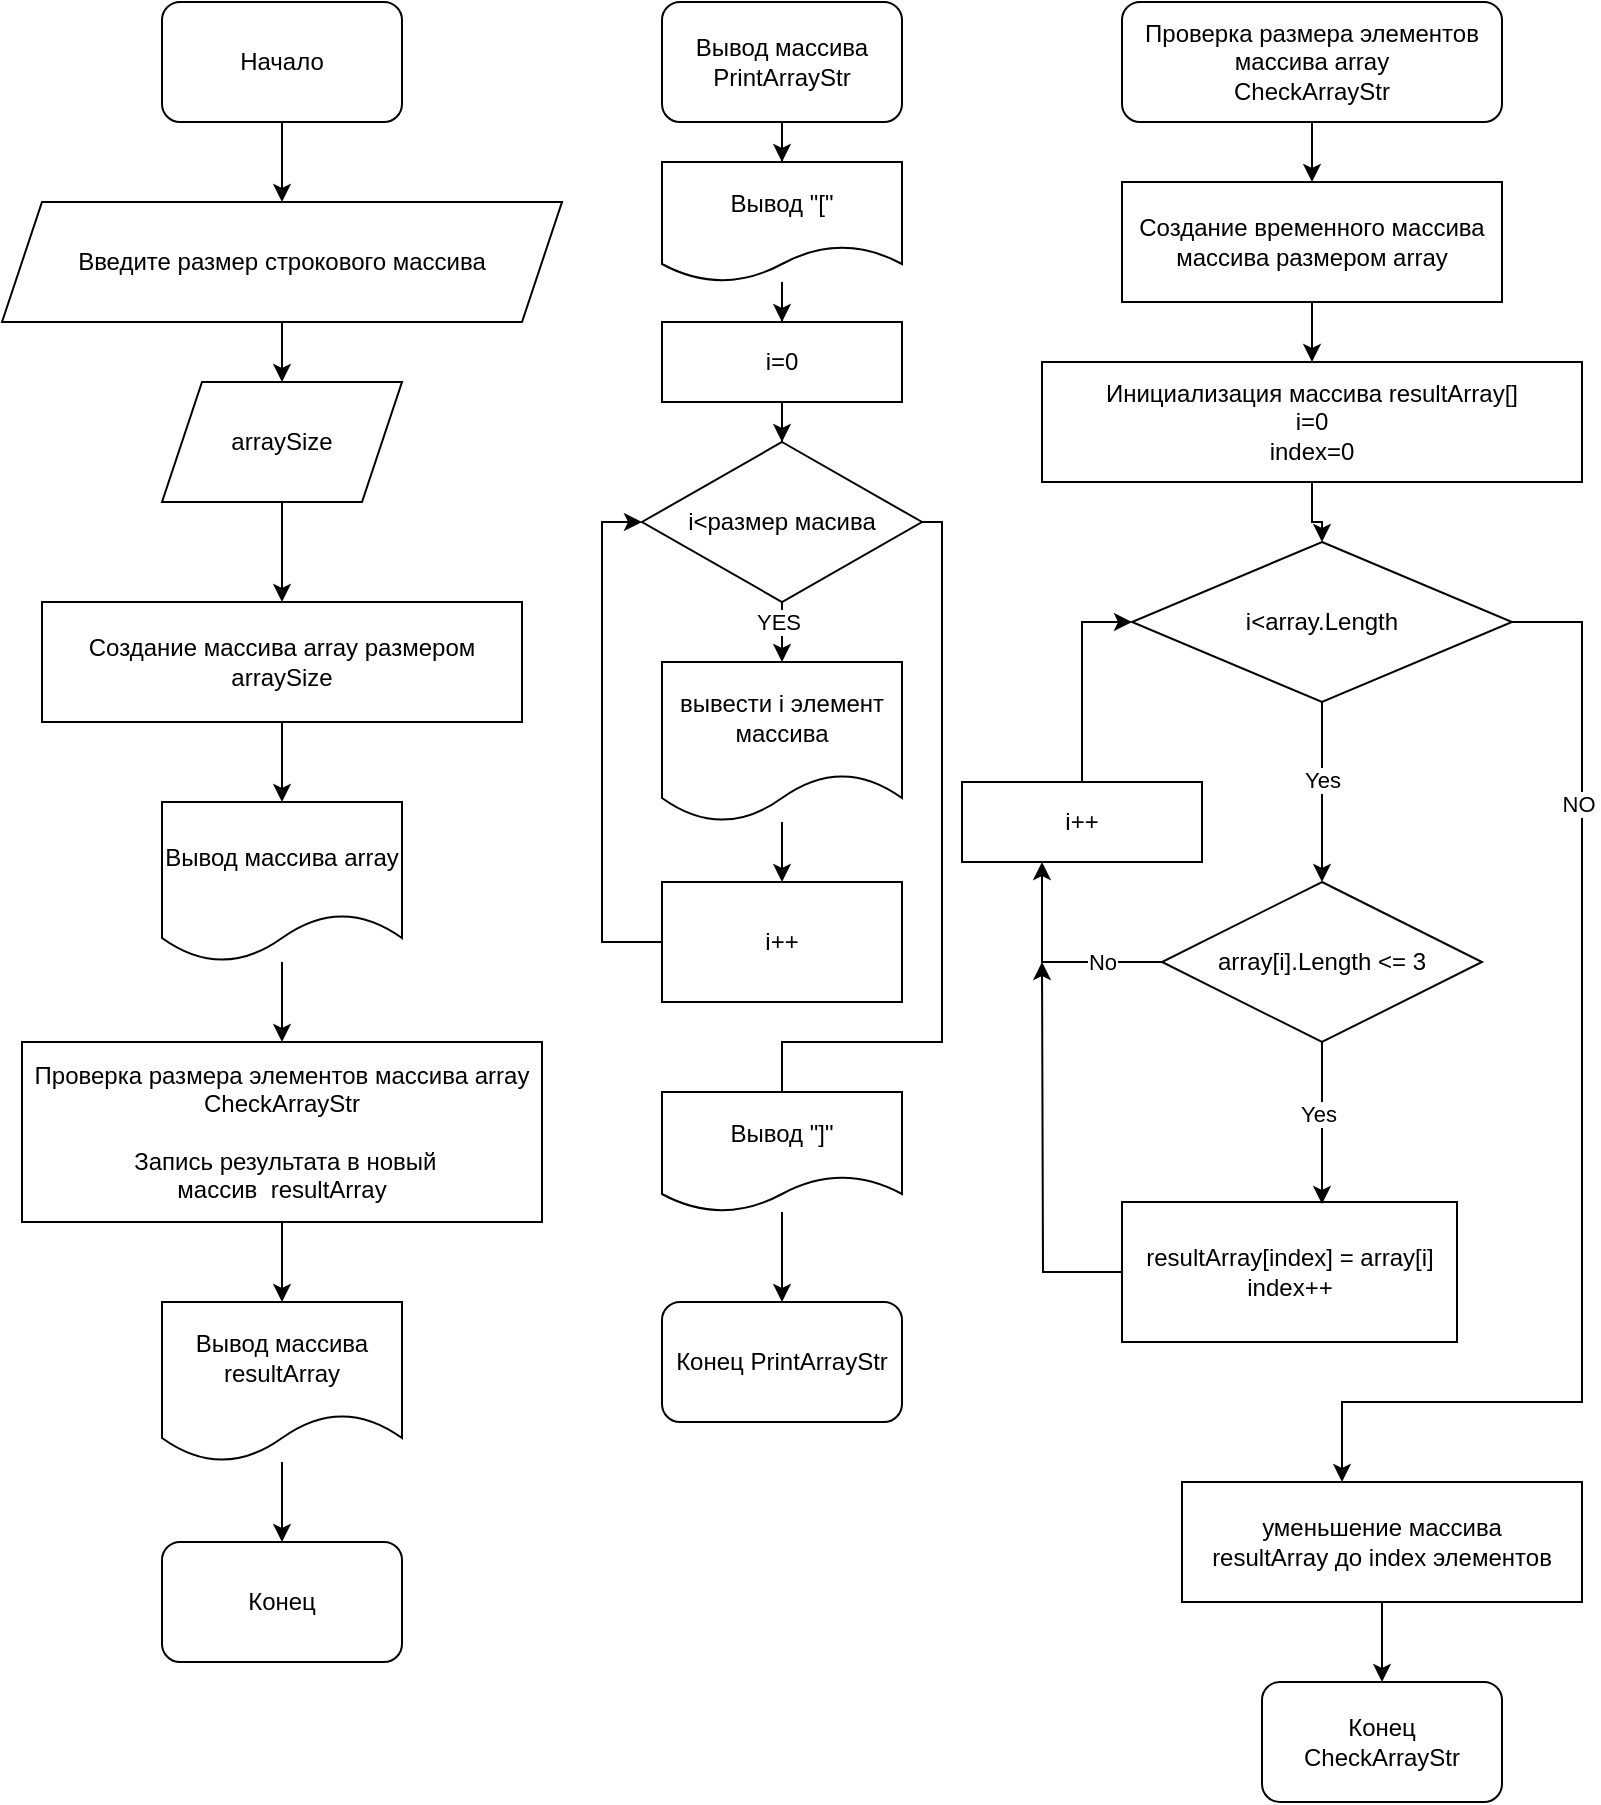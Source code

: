<mxfile version="22.1.3" type="device">
  <diagram name="Страница — 1" id="O2L_s_Bmh01QVNMG9ZfW">
    <mxGraphModel dx="746" dy="711" grid="1" gridSize="10" guides="1" tooltips="1" connect="1" arrows="1" fold="1" page="1" pageScale="1" pageWidth="827" pageHeight="1169" math="0" shadow="0">
      <root>
        <mxCell id="0" />
        <mxCell id="1" parent="0" />
        <mxCell id="_iVS5pnN7EHjjZFN2fSk-10" value="" style="edgeStyle=orthogonalEdgeStyle;rounded=0;orthogonalLoop=1;jettySize=auto;html=1;" edge="1" parent="1" source="_iVS5pnN7EHjjZFN2fSk-2" target="_iVS5pnN7EHjjZFN2fSk-9">
          <mxGeometry relative="1" as="geometry" />
        </mxCell>
        <mxCell id="_iVS5pnN7EHjjZFN2fSk-2" value="Начало" style="rounded=1;whiteSpace=wrap;html=1;" vertex="1" parent="1">
          <mxGeometry x="90" y="10" width="120" height="60" as="geometry" />
        </mxCell>
        <mxCell id="_iVS5pnN7EHjjZFN2fSk-12" value="" style="edgeStyle=orthogonalEdgeStyle;rounded=0;orthogonalLoop=1;jettySize=auto;html=1;" edge="1" parent="1" source="_iVS5pnN7EHjjZFN2fSk-14" target="_iVS5pnN7EHjjZFN2fSk-11">
          <mxGeometry relative="1" as="geometry" />
        </mxCell>
        <mxCell id="_iVS5pnN7EHjjZFN2fSk-9" value="Введите размер строкового массива" style="shape=parallelogram;perimeter=parallelogramPerimeter;whiteSpace=wrap;html=1;fixedSize=1;" vertex="1" parent="1">
          <mxGeometry x="10" y="110" width="280" height="60" as="geometry" />
        </mxCell>
        <mxCell id="_iVS5pnN7EHjjZFN2fSk-16" value="" style="edgeStyle=orthogonalEdgeStyle;rounded=0;orthogonalLoop=1;jettySize=auto;html=1;" edge="1" parent="1" source="_iVS5pnN7EHjjZFN2fSk-11" target="_iVS5pnN7EHjjZFN2fSk-15">
          <mxGeometry relative="1" as="geometry" />
        </mxCell>
        <mxCell id="_iVS5pnN7EHjjZFN2fSk-11" value="Cоздание массива array размером arraySize" style="whiteSpace=wrap;html=1;" vertex="1" parent="1">
          <mxGeometry x="30" y="310" width="240" height="60" as="geometry" />
        </mxCell>
        <mxCell id="_iVS5pnN7EHjjZFN2fSk-13" value="" style="edgeStyle=orthogonalEdgeStyle;rounded=0;orthogonalLoop=1;jettySize=auto;html=1;" edge="1" parent="1" source="_iVS5pnN7EHjjZFN2fSk-9" target="_iVS5pnN7EHjjZFN2fSk-14">
          <mxGeometry relative="1" as="geometry">
            <mxPoint x="150" y="170" as="sourcePoint" />
            <mxPoint x="150" y="350" as="targetPoint" />
          </mxGeometry>
        </mxCell>
        <mxCell id="_iVS5pnN7EHjjZFN2fSk-14" value="arraySize" style="shape=parallelogram;perimeter=parallelogramPerimeter;whiteSpace=wrap;html=1;fixedSize=1;" vertex="1" parent="1">
          <mxGeometry x="90" y="200" width="120" height="60" as="geometry" />
        </mxCell>
        <mxCell id="_iVS5pnN7EHjjZFN2fSk-18" value="" style="edgeStyle=orthogonalEdgeStyle;rounded=0;orthogonalLoop=1;jettySize=auto;html=1;" edge="1" parent="1" source="_iVS5pnN7EHjjZFN2fSk-15" target="_iVS5pnN7EHjjZFN2fSk-17">
          <mxGeometry relative="1" as="geometry" />
        </mxCell>
        <mxCell id="_iVS5pnN7EHjjZFN2fSk-15" value="Вывод массива array" style="shape=document;whiteSpace=wrap;html=1;boundedLbl=1;" vertex="1" parent="1">
          <mxGeometry x="90" y="410" width="120" height="80" as="geometry" />
        </mxCell>
        <mxCell id="_iVS5pnN7EHjjZFN2fSk-23" value="" style="edgeStyle=orthogonalEdgeStyle;rounded=0;orthogonalLoop=1;jettySize=auto;html=1;" edge="1" parent="1" source="_iVS5pnN7EHjjZFN2fSk-17" target="_iVS5pnN7EHjjZFN2fSk-22">
          <mxGeometry relative="1" as="geometry" />
        </mxCell>
        <mxCell id="_iVS5pnN7EHjjZFN2fSk-17" value="Проверка размера элементов массива array&lt;br&gt;CheckArrayStr&lt;br&gt;&lt;br&gt;&amp;nbsp;Запись результата в новый массив&amp;nbsp;&amp;nbsp;resultArray" style="whiteSpace=wrap;html=1;" vertex="1" parent="1">
          <mxGeometry x="20" y="530" width="260" height="90" as="geometry" />
        </mxCell>
        <mxCell id="_iVS5pnN7EHjjZFN2fSk-27" value="" style="edgeStyle=orthogonalEdgeStyle;rounded=0;orthogonalLoop=1;jettySize=auto;html=1;" edge="1" parent="1" source="_iVS5pnN7EHjjZFN2fSk-21" target="_iVS5pnN7EHjjZFN2fSk-26">
          <mxGeometry relative="1" as="geometry" />
        </mxCell>
        <mxCell id="_iVS5pnN7EHjjZFN2fSk-21" value="Проверка размера элементов массива array&lt;br&gt;CheckArrayStr" style="rounded=1;whiteSpace=wrap;html=1;" vertex="1" parent="1">
          <mxGeometry x="570" y="10" width="190" height="60" as="geometry" />
        </mxCell>
        <mxCell id="_iVS5pnN7EHjjZFN2fSk-25" value="" style="edgeStyle=orthogonalEdgeStyle;rounded=0;orthogonalLoop=1;jettySize=auto;html=1;" edge="1" parent="1" source="_iVS5pnN7EHjjZFN2fSk-22" target="_iVS5pnN7EHjjZFN2fSk-24">
          <mxGeometry relative="1" as="geometry" />
        </mxCell>
        <mxCell id="_iVS5pnN7EHjjZFN2fSk-22" value="Вывод массива resultArray" style="shape=document;whiteSpace=wrap;html=1;boundedLbl=1;" vertex="1" parent="1">
          <mxGeometry x="90" y="660" width="120" height="80" as="geometry" />
        </mxCell>
        <mxCell id="_iVS5pnN7EHjjZFN2fSk-24" value="Конец" style="rounded=1;whiteSpace=wrap;html=1;" vertex="1" parent="1">
          <mxGeometry x="90" y="780" width="120" height="60" as="geometry" />
        </mxCell>
        <mxCell id="_iVS5pnN7EHjjZFN2fSk-29" value="" style="edgeStyle=orthogonalEdgeStyle;rounded=0;orthogonalLoop=1;jettySize=auto;html=1;" edge="1" parent="1" source="_iVS5pnN7EHjjZFN2fSk-26" target="_iVS5pnN7EHjjZFN2fSk-28">
          <mxGeometry relative="1" as="geometry" />
        </mxCell>
        <mxCell id="_iVS5pnN7EHjjZFN2fSk-26" value="Создание временного массива массива размером array" style="rounded=0;whiteSpace=wrap;html=1;" vertex="1" parent="1">
          <mxGeometry x="570" y="100" width="190" height="60" as="geometry" />
        </mxCell>
        <mxCell id="_iVS5pnN7EHjjZFN2fSk-31" value="" style="edgeStyle=orthogonalEdgeStyle;rounded=0;orthogonalLoop=1;jettySize=auto;html=1;" edge="1" parent="1" source="_iVS5pnN7EHjjZFN2fSk-28" target="_iVS5pnN7EHjjZFN2fSk-30">
          <mxGeometry relative="1" as="geometry" />
        </mxCell>
        <mxCell id="_iVS5pnN7EHjjZFN2fSk-28" value="Инициализация массива resultArray[]&lt;br&gt;i=0&lt;br&gt;index=0" style="whiteSpace=wrap;html=1;rounded=0;" vertex="1" parent="1">
          <mxGeometry x="530" y="190" width="270" height="60" as="geometry" />
        </mxCell>
        <mxCell id="_iVS5pnN7EHjjZFN2fSk-39" value="" style="edgeStyle=orthogonalEdgeStyle;rounded=0;orthogonalLoop=1;jettySize=auto;html=1;" edge="1" parent="1" source="_iVS5pnN7EHjjZFN2fSk-30" target="_iVS5pnN7EHjjZFN2fSk-38">
          <mxGeometry relative="1" as="geometry">
            <Array as="points">
              <mxPoint x="800" y="320" />
              <mxPoint x="800" y="710" />
              <mxPoint x="680" y="710" />
            </Array>
          </mxGeometry>
        </mxCell>
        <mxCell id="_iVS5pnN7EHjjZFN2fSk-41" value="NO" style="edgeLabel;html=1;align=center;verticalAlign=middle;resizable=0;points=[];" vertex="1" connectable="0" parent="_iVS5pnN7EHjjZFN2fSk-39">
          <mxGeometry x="-0.571" y="-2" relative="1" as="geometry">
            <mxPoint as="offset" />
          </mxGeometry>
        </mxCell>
        <mxCell id="_iVS5pnN7EHjjZFN2fSk-46" style="edgeStyle=orthogonalEdgeStyle;rounded=0;orthogonalLoop=1;jettySize=auto;html=1;entryX=0.5;entryY=0;entryDx=0;entryDy=0;" edge="1" parent="1" source="_iVS5pnN7EHjjZFN2fSk-30" target="_iVS5pnN7EHjjZFN2fSk-42">
          <mxGeometry relative="1" as="geometry" />
        </mxCell>
        <mxCell id="_iVS5pnN7EHjjZFN2fSk-47" value="Yes" style="edgeLabel;html=1;align=center;verticalAlign=middle;resizable=0;points=[];" vertex="1" connectable="0" parent="_iVS5pnN7EHjjZFN2fSk-46">
          <mxGeometry x="-0.15" relative="1" as="geometry">
            <mxPoint as="offset" />
          </mxGeometry>
        </mxCell>
        <mxCell id="_iVS5pnN7EHjjZFN2fSk-30" value="i&amp;lt;array.Length" style="rhombus;whiteSpace=wrap;html=1;" vertex="1" parent="1">
          <mxGeometry x="575" y="280" width="190" height="80" as="geometry" />
        </mxCell>
        <mxCell id="_iVS5pnN7EHjjZFN2fSk-54" style="edgeStyle=orthogonalEdgeStyle;rounded=0;orthogonalLoop=1;jettySize=auto;html=1;" edge="1" parent="1" source="_iVS5pnN7EHjjZFN2fSk-32">
          <mxGeometry relative="1" as="geometry">
            <mxPoint x="530" y="490" as="targetPoint" />
          </mxGeometry>
        </mxCell>
        <mxCell id="_iVS5pnN7EHjjZFN2fSk-32" value="resultArray[index] = array[i]&lt;br&gt;index++" style="rounded=0;whiteSpace=wrap;html=1;" vertex="1" parent="1">
          <mxGeometry x="570" y="610" width="167.5" height="70" as="geometry" />
        </mxCell>
        <mxCell id="_iVS5pnN7EHjjZFN2fSk-57" value="" style="edgeStyle=orthogonalEdgeStyle;rounded=0;orthogonalLoop=1;jettySize=auto;html=1;" edge="1" parent="1" source="_iVS5pnN7EHjjZFN2fSk-38" target="_iVS5pnN7EHjjZFN2fSk-56">
          <mxGeometry relative="1" as="geometry" />
        </mxCell>
        <mxCell id="_iVS5pnN7EHjjZFN2fSk-38" value="уменьшение массива&lt;br&gt;resultArray до index элементов" style="whiteSpace=wrap;html=1;" vertex="1" parent="1">
          <mxGeometry x="600" y="750" width="200" height="60" as="geometry" />
        </mxCell>
        <mxCell id="_iVS5pnN7EHjjZFN2fSk-51" style="edgeStyle=orthogonalEdgeStyle;rounded=0;orthogonalLoop=1;jettySize=auto;html=1;" edge="1" parent="1" source="_iVS5pnN7EHjjZFN2fSk-42" target="_iVS5pnN7EHjjZFN2fSk-49">
          <mxGeometry relative="1" as="geometry">
            <Array as="points">
              <mxPoint x="530" y="490" />
            </Array>
          </mxGeometry>
        </mxCell>
        <mxCell id="_iVS5pnN7EHjjZFN2fSk-55" value="No" style="edgeLabel;html=1;align=center;verticalAlign=middle;resizable=0;points=[];" vertex="1" connectable="0" parent="_iVS5pnN7EHjjZFN2fSk-51">
          <mxGeometry x="-0.455" relative="1" as="geometry">
            <mxPoint as="offset" />
          </mxGeometry>
        </mxCell>
        <mxCell id="_iVS5pnN7EHjjZFN2fSk-42" value="array[i].Length &amp;lt;= 3" style="rhombus;whiteSpace=wrap;html=1;" vertex="1" parent="1">
          <mxGeometry x="590" y="450" width="160" height="80" as="geometry" />
        </mxCell>
        <mxCell id="_iVS5pnN7EHjjZFN2fSk-43" style="edgeStyle=orthogonalEdgeStyle;rounded=0;orthogonalLoop=1;jettySize=auto;html=1;entryX=0.597;entryY=0.014;entryDx=0;entryDy=0;entryPerimeter=0;" edge="1" parent="1" source="_iVS5pnN7EHjjZFN2fSk-42" target="_iVS5pnN7EHjjZFN2fSk-32">
          <mxGeometry relative="1" as="geometry" />
        </mxCell>
        <mxCell id="_iVS5pnN7EHjjZFN2fSk-44" value="Yes" style="edgeLabel;html=1;align=center;verticalAlign=middle;resizable=0;points=[];" vertex="1" connectable="0" parent="_iVS5pnN7EHjjZFN2fSk-43">
          <mxGeometry x="-0.114" y="-2" relative="1" as="geometry">
            <mxPoint as="offset" />
          </mxGeometry>
        </mxCell>
        <mxCell id="_iVS5pnN7EHjjZFN2fSk-53" style="edgeStyle=orthogonalEdgeStyle;rounded=0;orthogonalLoop=1;jettySize=auto;html=1;entryX=0;entryY=0.5;entryDx=0;entryDy=0;" edge="1" parent="1" source="_iVS5pnN7EHjjZFN2fSk-49" target="_iVS5pnN7EHjjZFN2fSk-30">
          <mxGeometry relative="1" as="geometry" />
        </mxCell>
        <mxCell id="_iVS5pnN7EHjjZFN2fSk-49" value="i++" style="rounded=0;whiteSpace=wrap;html=1;" vertex="1" parent="1">
          <mxGeometry x="490" y="400" width="120" height="40" as="geometry" />
        </mxCell>
        <mxCell id="_iVS5pnN7EHjjZFN2fSk-56" value="Конец&lt;br&gt;CheckArrayStr" style="rounded=1;whiteSpace=wrap;html=1;" vertex="1" parent="1">
          <mxGeometry x="640" y="850" width="120" height="60" as="geometry" />
        </mxCell>
        <mxCell id="_iVS5pnN7EHjjZFN2fSk-76" value="" style="edgeStyle=orthogonalEdgeStyle;rounded=0;orthogonalLoop=1;jettySize=auto;html=1;" edge="1" parent="1" source="_iVS5pnN7EHjjZFN2fSk-58" target="_iVS5pnN7EHjjZFN2fSk-75">
          <mxGeometry relative="1" as="geometry" />
        </mxCell>
        <mxCell id="_iVS5pnN7EHjjZFN2fSk-58" value="Вывод массива&lt;br&gt;PrintArrayStr" style="rounded=1;whiteSpace=wrap;html=1;" vertex="1" parent="1">
          <mxGeometry x="340" y="10" width="120" height="60" as="geometry" />
        </mxCell>
        <mxCell id="_iVS5pnN7EHjjZFN2fSk-64" value="" style="edgeStyle=orthogonalEdgeStyle;rounded=0;orthogonalLoop=1;jettySize=auto;html=1;" edge="1" parent="1" source="_iVS5pnN7EHjjZFN2fSk-59" target="_iVS5pnN7EHjjZFN2fSk-63">
          <mxGeometry relative="1" as="geometry" />
        </mxCell>
        <mxCell id="_iVS5pnN7EHjjZFN2fSk-59" value="вывести i элемент массива" style="shape=document;whiteSpace=wrap;html=1;boundedLbl=1;rounded=1;" vertex="1" parent="1">
          <mxGeometry x="340" y="340" width="120" height="80" as="geometry" />
        </mxCell>
        <mxCell id="_iVS5pnN7EHjjZFN2fSk-66" value="" style="edgeStyle=orthogonalEdgeStyle;rounded=0;orthogonalLoop=1;jettySize=auto;html=1;" edge="1" parent="1" source="_iVS5pnN7EHjjZFN2fSk-61" target="_iVS5pnN7EHjjZFN2fSk-59">
          <mxGeometry relative="1" as="geometry" />
        </mxCell>
        <mxCell id="_iVS5pnN7EHjjZFN2fSk-67" value="YES" style="edgeLabel;html=1;align=center;verticalAlign=middle;resizable=0;points=[];" vertex="1" connectable="0" parent="_iVS5pnN7EHjjZFN2fSk-66">
          <mxGeometry x="0.2" y="-2" relative="1" as="geometry">
            <mxPoint as="offset" />
          </mxGeometry>
        </mxCell>
        <mxCell id="_iVS5pnN7EHjjZFN2fSk-68" style="edgeStyle=orthogonalEdgeStyle;rounded=0;orthogonalLoop=1;jettySize=auto;html=1;" edge="1" parent="1" source="_iVS5pnN7EHjjZFN2fSk-61">
          <mxGeometry relative="1" as="geometry">
            <mxPoint x="400" y="600" as="targetPoint" />
            <Array as="points">
              <mxPoint x="480" y="270" />
              <mxPoint x="480" y="530" />
              <mxPoint x="400" y="530" />
            </Array>
          </mxGeometry>
        </mxCell>
        <mxCell id="_iVS5pnN7EHjjZFN2fSk-61" value="i&amp;lt;размер масива" style="rhombus;whiteSpace=wrap;html=1;" vertex="1" parent="1">
          <mxGeometry x="330" y="230" width="140" height="80" as="geometry" />
        </mxCell>
        <mxCell id="_iVS5pnN7EHjjZFN2fSk-72" value="" style="edgeStyle=orthogonalEdgeStyle;rounded=0;orthogonalLoop=1;jettySize=auto;html=1;" edge="1" parent="1" source="_iVS5pnN7EHjjZFN2fSk-62" target="_iVS5pnN7EHjjZFN2fSk-61">
          <mxGeometry relative="1" as="geometry" />
        </mxCell>
        <mxCell id="_iVS5pnN7EHjjZFN2fSk-62" value="i=0" style="rounded=0;whiteSpace=wrap;html=1;" vertex="1" parent="1">
          <mxGeometry x="340" y="170" width="120" height="40" as="geometry" />
        </mxCell>
        <mxCell id="_iVS5pnN7EHjjZFN2fSk-65" style="edgeStyle=orthogonalEdgeStyle;rounded=0;orthogonalLoop=1;jettySize=auto;html=1;entryX=0;entryY=0.5;entryDx=0;entryDy=0;" edge="1" parent="1" source="_iVS5pnN7EHjjZFN2fSk-63" target="_iVS5pnN7EHjjZFN2fSk-61">
          <mxGeometry relative="1" as="geometry">
            <Array as="points">
              <mxPoint x="310" y="480" />
              <mxPoint x="310" y="270" />
            </Array>
          </mxGeometry>
        </mxCell>
        <mxCell id="_iVS5pnN7EHjjZFN2fSk-63" value="i++" style="rounded=0;whiteSpace=wrap;html=1;" vertex="1" parent="1">
          <mxGeometry x="340" y="450" width="120" height="60" as="geometry" />
        </mxCell>
        <mxCell id="_iVS5pnN7EHjjZFN2fSk-70" value="Конец&amp;nbsp;PrintArrayStr" style="rounded=1;whiteSpace=wrap;html=1;" vertex="1" parent="1">
          <mxGeometry x="340" y="660" width="120" height="60" as="geometry" />
        </mxCell>
        <mxCell id="_iVS5pnN7EHjjZFN2fSk-74" value="" style="edgeStyle=orthogonalEdgeStyle;rounded=0;orthogonalLoop=1;jettySize=auto;html=1;" edge="1" parent="1" source="_iVS5pnN7EHjjZFN2fSk-73" target="_iVS5pnN7EHjjZFN2fSk-70">
          <mxGeometry relative="1" as="geometry" />
        </mxCell>
        <mxCell id="_iVS5pnN7EHjjZFN2fSk-73" value="Вывод &quot;]&quot;" style="shape=document;whiteSpace=wrap;html=1;boundedLbl=1;" vertex="1" parent="1">
          <mxGeometry x="340" y="555" width="120" height="60" as="geometry" />
        </mxCell>
        <mxCell id="_iVS5pnN7EHjjZFN2fSk-77" value="" style="edgeStyle=orthogonalEdgeStyle;rounded=0;orthogonalLoop=1;jettySize=auto;html=1;" edge="1" parent="1" source="_iVS5pnN7EHjjZFN2fSk-75" target="_iVS5pnN7EHjjZFN2fSk-62">
          <mxGeometry relative="1" as="geometry" />
        </mxCell>
        <mxCell id="_iVS5pnN7EHjjZFN2fSk-75" value="Вывод &quot;[&quot;" style="shape=document;whiteSpace=wrap;html=1;boundedLbl=1;" vertex="1" parent="1">
          <mxGeometry x="340" y="90" width="120" height="60" as="geometry" />
        </mxCell>
      </root>
    </mxGraphModel>
  </diagram>
</mxfile>

